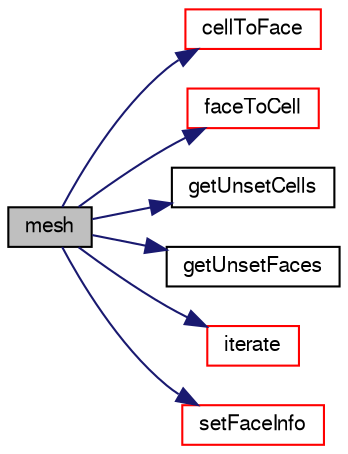 digraph "mesh"
{
  bgcolor="transparent";
  edge [fontname="FreeSans",fontsize="10",labelfontname="FreeSans",labelfontsize="10"];
  node [fontname="FreeSans",fontsize="10",shape=record];
  rankdir="LR";
  Node146 [label="mesh",height=0.2,width=0.4,color="black", fillcolor="grey75", style="filled", fontcolor="black"];
  Node146 -> Node147 [color="midnightblue",fontsize="10",style="solid",fontname="FreeSans"];
  Node147 [label="cellToFace",height=0.2,width=0.4,color="red",URL="$a24814.html#ae91987ce035d610c71c1936d4b080174",tooltip="Propagate from cell to face. Returns total number of faces. "];
  Node146 -> Node206 [color="midnightblue",fontsize="10",style="solid",fontname="FreeSans"];
  Node206 [label="faceToCell",height=0.2,width=0.4,color="red",URL="$a24814.html#ac1cb5c8a27f895370ed8a7a613b6e3a6",tooltip="Propagate from face to cell. Returns total number of cells. "];
  Node146 -> Node207 [color="midnightblue",fontsize="10",style="solid",fontname="FreeSans"];
  Node207 [label="getUnsetCells",height=0.2,width=0.4,color="black",URL="$a24814.html#a3fbb4f9faba1996b13ade4ebaee69ef0",tooltip="Get number of unvisited cells, i.e. cells that were not (yet) "];
  Node146 -> Node208 [color="midnightblue",fontsize="10",style="solid",fontname="FreeSans"];
  Node208 [label="getUnsetFaces",height=0.2,width=0.4,color="black",URL="$a24814.html#a7954b9f70b2629040f42b91e27358eb2",tooltip="Get number of unvisited faces. "];
  Node146 -> Node209 [color="midnightblue",fontsize="10",style="solid",fontname="FreeSans"];
  Node209 [label="iterate",height=0.2,width=0.4,color="red",URL="$a24814.html#a8f898fd0e592fd902741616e1f087497",tooltip="Iterate until no changes or maxIter reached. Returns actual. "];
  Node146 -> Node210 [color="midnightblue",fontsize="10",style="solid",fontname="FreeSans"];
  Node210 [label="setFaceInfo",height=0.2,width=0.4,color="red",URL="$a24814.html#a4dfc64d9c6a80650006ac5ab728f95b0",tooltip="Set initial changed faces. "];
}
